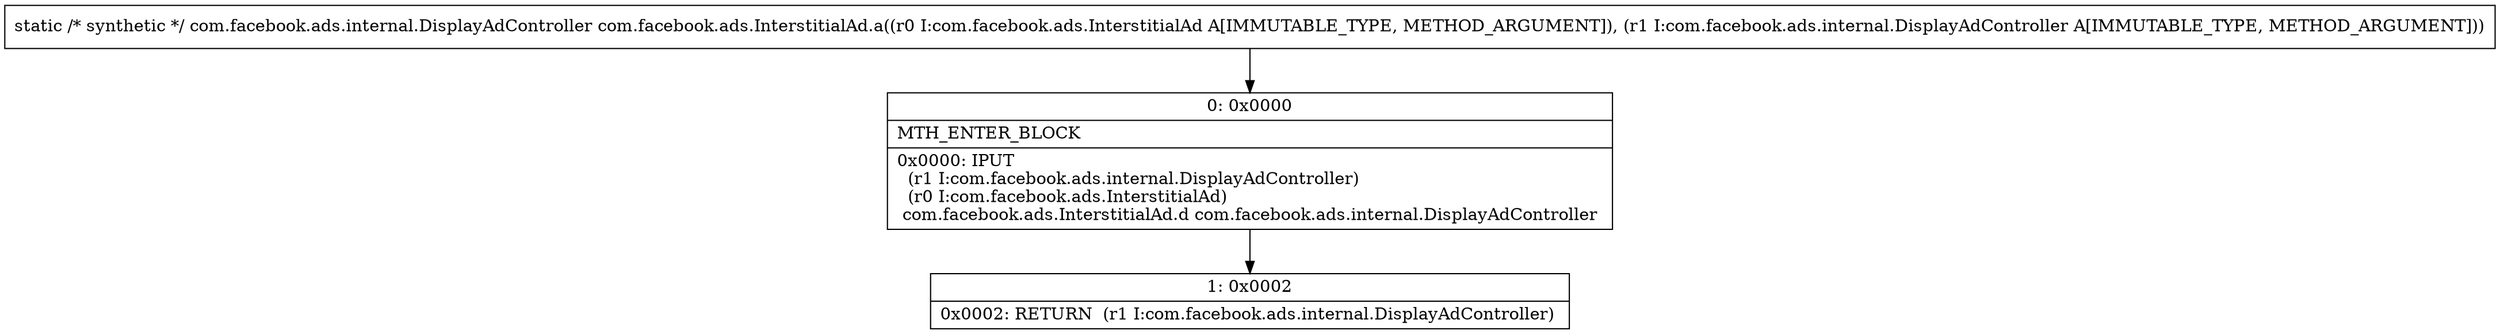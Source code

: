 digraph "CFG forcom.facebook.ads.InterstitialAd.a(Lcom\/facebook\/ads\/InterstitialAd;Lcom\/facebook\/ads\/internal\/DisplayAdController;)Lcom\/facebook\/ads\/internal\/DisplayAdController;" {
Node_0 [shape=record,label="{0\:\ 0x0000|MTH_ENTER_BLOCK\l|0x0000: IPUT  \l  (r1 I:com.facebook.ads.internal.DisplayAdController)\l  (r0 I:com.facebook.ads.InterstitialAd)\l com.facebook.ads.InterstitialAd.d com.facebook.ads.internal.DisplayAdController \l}"];
Node_1 [shape=record,label="{1\:\ 0x0002|0x0002: RETURN  (r1 I:com.facebook.ads.internal.DisplayAdController) \l}"];
MethodNode[shape=record,label="{static \/* synthetic *\/ com.facebook.ads.internal.DisplayAdController com.facebook.ads.InterstitialAd.a((r0 I:com.facebook.ads.InterstitialAd A[IMMUTABLE_TYPE, METHOD_ARGUMENT]), (r1 I:com.facebook.ads.internal.DisplayAdController A[IMMUTABLE_TYPE, METHOD_ARGUMENT])) }"];
MethodNode -> Node_0;
Node_0 -> Node_1;
}

